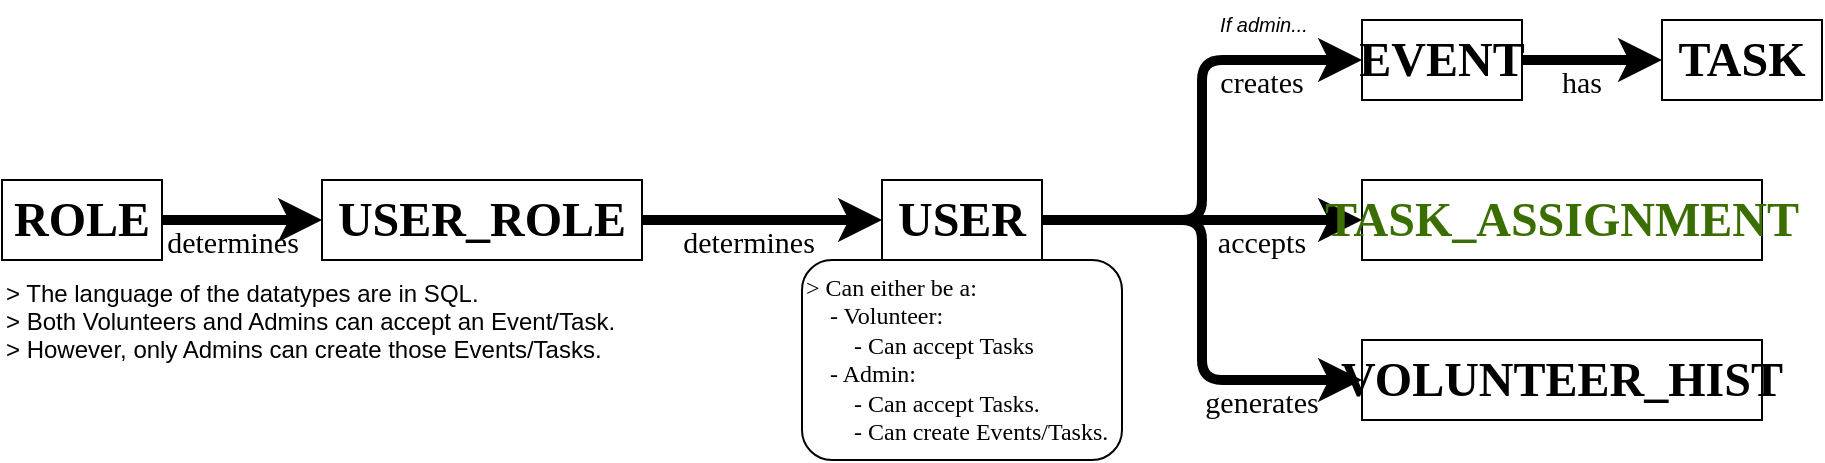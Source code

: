 <mxfile>
    <diagram id="OOGeuDpNiOZ6lB6-GOxb" name="Concept_1">
        <mxGraphModel dx="1329" dy="438" grid="0" gridSize="10" guides="1" tooltips="1" connect="1" arrows="1" fold="1" page="0" pageScale="1" pageWidth="850" pageHeight="1100" background="light-dark(#FFFFFF,#FFFFFF)" math="0" shadow="0" adaptiveColors="auto">
            <root>
                <mxCell id="0"/>
                <mxCell id="1" parent="0"/>
                <mxCell id="32" value="&gt; The language of the datatypes are in SQL.&#xa;&gt; Both Volunteers and Admins can accept an Event/Task.&#xa;&gt; However, only Admins can create those Events/Tasks." style="text;align=left;verticalAlign=middle;resizable=0;points=[];autosize=1;strokeColor=none;fillColor=none;fontColor=light-dark(#000000,#000000);" parent="1" vertex="1">
                    <mxGeometry x="-320" y="160" width="330" height="60" as="geometry"/>
                </mxCell>
                <mxCell id="60" value="USER" style="whiteSpace=wrap;fillColor=none;fontFamily=Calibri;fontColor=light-dark(#000000,#0038FF);fontSize=24;fontStyle=1;align=center;labelBorderColor=none;" parent="1" vertex="1">
                    <mxGeometry x="120" y="120" width="80" height="40" as="geometry"/>
                </mxCell>
                <mxCell id="63" value="VOLUNTEER_HIST" style="whiteSpace=wrap;fillColor=none;fontFamily=Calibri;fontColor=light-dark(#000000,#9300FF);fontSize=24;fontStyle=1;align=center;" parent="1" vertex="1">
                    <mxGeometry x="360" y="200" width="200" height="40" as="geometry"/>
                </mxCell>
                <mxCell id="64" value="EVENT" style="whiteSpace=wrap;fillColor=none;fontFamily=Calibri;fontColor=light-dark(#000000,#FF7100);fontSize=24;fontStyle=1;align=center;" parent="1" vertex="1">
                    <mxGeometry x="360" y="40" width="80" height="40" as="geometry"/>
                </mxCell>
                <mxCell id="65" value="TASK" style="whiteSpace=wrap;fillColor=none;fontFamily=Calibri;fontColor=light-dark(#000000,#FFC600);fontSize=24;fontStyle=1;align=center;" parent="1" vertex="1">
                    <mxGeometry x="510" y="40" width="80" height="40" as="geometry"/>
                </mxCell>
                <mxCell id="72" value="generates" style="edgeStyle=orthogonalEdgeStyle;exitX=1;exitY=0.5;exitDx=0;exitDy=0;entryX=0;entryY=0.5;entryDx=0;entryDy=0;strokeColor=light-dark(#000000,#0038FF);strokeWidth=5;fontFamily=Calibri;fontColor=light-dark(#000000,#0038FF);flowAnimation=0;labelBackgroundColor=none;fontSize=15;jumpStyle=arc;jumpSize=12;" parent="1" source="60" target="63" edge="1">
                    <mxGeometry x="0.583" y="-10" relative="1" as="geometry">
                        <mxPoint x="210" y="160" as="sourcePoint"/>
                        <mxPoint x="330" y="280" as="targetPoint"/>
                        <mxPoint as="offset"/>
                        <Array as="points">
                            <mxPoint x="280" y="140"/>
                            <mxPoint x="280" y="220"/>
                        </Array>
                    </mxGeometry>
                </mxCell>
                <mxCell id="78" value="creates" style="edgeStyle=orthogonalEdgeStyle;exitX=1;exitY=0.5;exitDx=0;exitDy=0;entryX=0;entryY=0.5;entryDx=0;entryDy=0;strokeColor=light-dark(#000000,#0038FF);strokeWidth=5;fontFamily=Calibri;fontColor=light-dark(#000000,#0038FF);labelBackgroundColor=none;jumpStyle=arc;jumpSize=12;fontSize=15;" parent="1" source="60" target="64" edge="1">
                    <mxGeometry x="0.583" y="-10" relative="1" as="geometry">
                        <mxPoint x="500" y="70" as="sourcePoint"/>
                        <mxPoint x="330" y="80" as="targetPoint"/>
                        <Array as="points">
                            <mxPoint x="280" y="140"/>
                            <mxPoint x="280" y="60"/>
                        </Array>
                        <mxPoint as="offset"/>
                    </mxGeometry>
                </mxCell>
                <mxCell id="83" value="has" style="edgeStyle=elbowEdgeStyle;exitX=1;exitY=0.5;exitDx=0;exitDy=0;entryX=0;entryY=0.5;entryDx=0;entryDy=0;strokeColor=light-dark(#000000,#FF7100);strokeWidth=5;fontFamily=Calibri;fontColor=light-dark(#000000,#FF7100);labelBackgroundColor=none;fontSize=15;" parent="1" source="64" target="65" edge="1">
                    <mxGeometry x="-0.143" y="-10" relative="1" as="geometry">
                        <mxPoint x="440" y="240" as="sourcePoint"/>
                        <mxPoint x="720" y="190" as="targetPoint"/>
                        <Array as="points"/>
                        <mxPoint as="offset"/>
                    </mxGeometry>
                </mxCell>
                <mxCell id="135" value="accepts" style="edgeStyle=orthogonalEdgeStyle;exitX=1;exitY=0.5;exitDx=0;exitDy=0;entryX=0;entryY=0.5;entryDx=0;entryDy=0;strokeColor=light-dark(#000000,#0038FF);strokeWidth=5;fontFamily=Calibri;fontColor=light-dark(#000000,#0038FF);flowAnimation=0;labelBackgroundColor=none;fontSize=15;jumpStyle=arc;jumpSize=12;" parent="1" source="60" target="142" edge="1">
                    <mxGeometry x="0.375" y="-10" relative="1" as="geometry">
                        <mxPoint x="250" y="160" as="sourcePoint"/>
                        <mxPoint x="560" y="190" as="targetPoint"/>
                        <Array as="points">
                            <mxPoint x="300" y="140"/>
                            <mxPoint x="300" y="140"/>
                        </Array>
                        <mxPoint as="offset"/>
                    </mxGeometry>
                </mxCell>
                <mxCell id="141" value="&gt; Can either be a:&#xa;    - Volunteer:&#xa;        - Can accept Tasks&#xa;    - Admin:&#xa;        - Can accept Tasks.&#xa;        - Can create Events/Tasks." style="whiteSpace=wrap;fontColor=light-dark(#000000,#0038FF);labelBackgroundColor=none;fillColor=light-dark(#FFFFFF,#78A3FF);rounded=1;fontFamily=Calibri;align=left;verticalAlign=top;fontStyle=0" vertex="1" parent="1">
                    <mxGeometry x="80" y="160" width="160" height="100" as="geometry"/>
                </mxCell>
                <mxCell id="142" value="TASK_ASSIGNMENT" style="whiteSpace=wrap;fillColor=none;fontFamily=Calibri;fontColor=light-dark(#3B6E00,#5DA800);fontSize=24;fontStyle=1;align=center;" vertex="1" parent="1">
                    <mxGeometry x="360" y="120" width="200" height="40" as="geometry"/>
                </mxCell>
                <mxCell id="143" value="If admin..." style="text;align=center;verticalAlign=middle;resizable=0;points=[];autosize=1;strokeColor=none;fillColor=none;fontColor=light-dark(#000000,#0038FF);fontStyle=2;fontSize=10;" vertex="1" parent="1">
                    <mxGeometry x="280" y="30" width="62" height="24" as="geometry"/>
                </mxCell>
                <mxCell id="144" value="ROLE" style="whiteSpace=wrap;fillColor=none;fontFamily=Calibri;fontColor=light-dark(#000000,#D89EFF);fontSize=24;fontStyle=1;align=center;labelBorderColor=none;" vertex="1" parent="1">
                    <mxGeometry x="-320" y="120" width="80" height="40" as="geometry"/>
                </mxCell>
                <mxCell id="145" value="USER_ROLE" style="whiteSpace=wrap;fillColor=none;fontFamily=Calibri;fontColor=light-dark(#000000,#FF00FF);fontSize=24;fontStyle=1;align=center;labelBorderColor=none;" vertex="1" parent="1">
                    <mxGeometry x="-160" y="120" width="160" height="40" as="geometry"/>
                </mxCell>
                <mxCell id="146" value="determines" style="edgeStyle=orthogonalEdgeStyle;exitX=1;exitY=0.5;exitDx=0;exitDy=0;entryX=0;entryY=0.5;entryDx=0;entryDy=0;strokeColor=light-dark(#000000,#D89EFF);strokeWidth=5;fontFamily=Calibri;fontColor=light-dark(#000000,#D89EFF);flowAnimation=0;labelBackgroundColor=none;fontSize=15;jumpStyle=arc;jumpSize=12;" edge="1" parent="1" source="144" target="145">
                    <mxGeometry x="-0.111" y="-10" relative="1" as="geometry">
                        <mxPoint x="-210" y="70" as="sourcePoint"/>
                        <mxPoint x="-90" y="70" as="targetPoint"/>
                        <Array as="points">
                            <mxPoint x="-200" y="140"/>
                            <mxPoint x="-200" y="140"/>
                        </Array>
                        <mxPoint as="offset"/>
                    </mxGeometry>
                </mxCell>
                <mxCell id="147" value="determines" style="edgeStyle=orthogonalEdgeStyle;exitX=1;exitY=0.5;exitDx=0;exitDy=0;strokeColor=light-dark(#000000,#FF00FF);strokeWidth=5;fontFamily=Calibri;fontColor=light-dark(#000000,#FF00FF);flowAnimation=0;labelBackgroundColor=none;fontSize=15;jumpStyle=arc;jumpSize=12;entryX=0;entryY=0.5;entryDx=0;entryDy=0;" edge="1" parent="1" source="145" target="60">
                    <mxGeometry x="-0.111" y="-10" relative="1" as="geometry">
                        <mxPoint x="-40" y="139.58" as="sourcePoint"/>
                        <mxPoint x="40" y="140" as="targetPoint"/>
                        <Array as="points"/>
                        <mxPoint as="offset"/>
                    </mxGeometry>
                </mxCell>
            </root>
        </mxGraphModel>
    </diagram>
</mxfile>